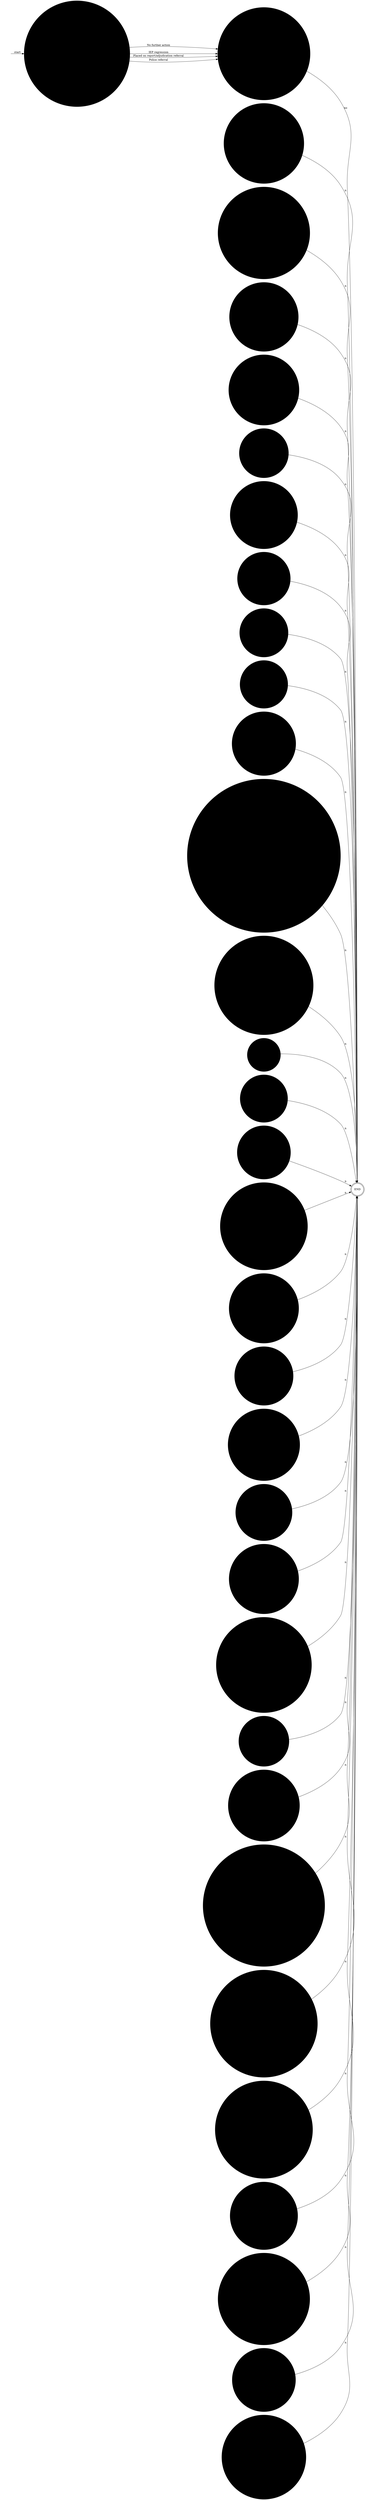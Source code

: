 digraph OLD_ASSAULT1 {  rankdir=LR;
  node [shape = circle];
  START_NODE [label="", shape=none];
  START_NODE -> 61179 [label = "start"];
  END_NODE [label="END", shape="doublecircle"];
  61179 [label = "What was the main management outcome of this incident?", style="filled", color="#DDD"];
  61179 -> 61180 [label = "No further action", style="filled", color="#DDD"];
  61179 -> 61180 [label = "IEP regression", style="filled", color="#DDD"];
  61179 -> 61180 [label = "Placed on report/adjudication referral", style="filled", color="#DDD"];
  61179 -> 61180 [label = "Police referral", style="filled", color="#DDD"];
  61180 [label = "Is any member of staff facing disciplinary charges?", style="filled", color="#DDD"];
  61180 -> END_NODE [label = "no", style="filled", color="#DDD"];
  61181 [label = "Is there any media interest in this incident?", style="filled", color="#DDD"];
  61181 -> END_NODE [label = "n", style="filled", color="#DDD"];
  61182 [label = "Has the prison service press office been informed?", style="filled", color="#DDD"];
  61182 -> END_NODE [label = "n", style="filled", color="#DDD"];
  61183 [label = "Is the location of the incident known?", style="filled", color="#DDD"];
  61183 -> END_NODE [label = "n"];
  61184 [label = "What was the location of the incident?", style="filled", color="#DDD"];
  61184 -> END_NODE [label = "n", style="filled", color="#DDD"];
  61185 [label = "Was this a sexual assault?", style="filled", color="#DDD"];
  61185 -> END_NODE [label = "n", style="filled", color="#DDD"];
  61186 [label = "Did the assault occur during a fight?", style="filled", color="#DDD"];
  61186 -> END_NODE [label = "n", style="filled", color="#DDD"];
  61187 [label = "What type of assault was it?", style="filled", color="#DDD"];
  61187 -> END_NODE [label = "n", style="filled", color="#DDD"];
  61188 [label = "Were any staff assaulted?", style="filled", color="#DDD"];
  61188 -> END_NODE [label = "n", style="filled", color="#DDD"];
  61189 [label = "Describe the type of staff", style="filled", color="#DDD"];
  61189 -> END_NODE [label = "n", style="filled", color="#DDD"];
  61190 [label = "Was spitting used in this incident?", style="filled", color="#DDD"];
  61190 -> END_NODE [label = "n", style="filled", color="#DDD"];
  61191 [label = "Is the assailant known to have an infectious disease that can be transmitted in saliva?", style="filled", color="#DDD"];
  61191 -> END_NODE [label = "n", style="filled", color="#DDD"];
  61192 [label = "Did the saliva hit the body or clothing of the victim(s)?", style="filled", color="#DDD"];
  61192 -> END_NODE [label = "n", style="filled", color="#DDD"];
  61193 [label = "Where did it hit?", style="filled", color="#DDD"];
  61193 -> END_NODE [label = "n", style="filled", color="#DDD"];
  61194 [label = "Were any weapons used?", style="filled", color="#DDD"];
  61194 -> END_NODE [label = "n", style="filled", color="#DDD"];
  61195 [label = "Describe the weapons used?", style="filled", color="#DDD"];
  61195 -> END_NODE [label = "n", style="filled", color="#DDD"];
  61196 [label = "Were any injuries received during this incident?", style="filled", color="#DDD"];
  61196 -> END_NODE [label = "n", style="filled", color="#DDD"];
  61197 [label = "Enter description of person(s) injured", style="filled", color="#DDD"];
  61197 -> END_NODE [label = "n", style="filled", color="#DDD"];
  61198 [label = "Was a serious injury sustained?", style="filled", color="#DDD"];
  61198 -> END_NODE [label = "n", style="filled", color="#DDD"];
  61200 [label = "Which serious injuries were sustained?", style="filled", color="#DDD"];
  61200 -> END_NODE [label = "n", style="filled", color="#DDD"];
  61201 [label = "Was a minor injury sustained?", style="filled", color="#DDD"];
  61201 -> END_NODE [label = "n", style="filled", color="#DDD"];
  61202 [label = "Which minor injuries were sustained?", style="filled", color="#DDD"];
  61202 -> END_NODE [label = "n", style="filled", color="#DDD"];
  61203 [label = "Did injuries result in attendance to outside hospital?", style="filled", color="#DDD"];
  61203 -> END_NODE [label = "n", style="filled", color="#DDD"];
  61204 [label = "Type of hospital admission", style="filled", color="#DDD"];
  61204 -> END_NODE [label = "n", style="filled", color="#DDD"];
  61205 [label = "Who was admitted to outside hospital?", style="filled", color="#DDD"];
  61205 -> END_NODE [label = "n", style="filled", color="#DDD"];
  61206 [label = "Was medical treatment for concussion or internal injuries required?", style="filled", color="#DDD"];
  61206 -> END_NODE [label = "n", style="filled", color="#DDD"];
  61207 [label = "Are there any staff now off duty as a result of this incident?", style="filled", color="#DDD"];
  61207 -> END_NODE [label = "n", style="filled", color="#DDD"];
  61208 [label = "Are any staff on sick leave as a result of this incident?", style="filled", color="#DDD"];
  61208 -> END_NODE [label = "n", style="filled", color="#DDD"];
  61209 [label = "Did the assault occur in public view?", style="filled", color="#DDD"];
  61209 -> END_NODE [label = "n", style="filled", color="#DDD"];
  61210 [label = "Is there any audio or visual footage of the assault?", style="filled", color="#DDD"];
  61210 -> END_NODE [label = "n", style="filled", color="#DDD"];
  61211 [label = "What is the source of the footage?", style="filled", color="#DDD"];
  61211 -> END_NODE [label = "n", style="filled", color="#DDD"];
  61212 [label = "Was there an apparent reason for the assault?", style="filled", color="#DDD"];
  61212 -> END_NODE [label = "n", style="filled", color="#DDD"];
}
